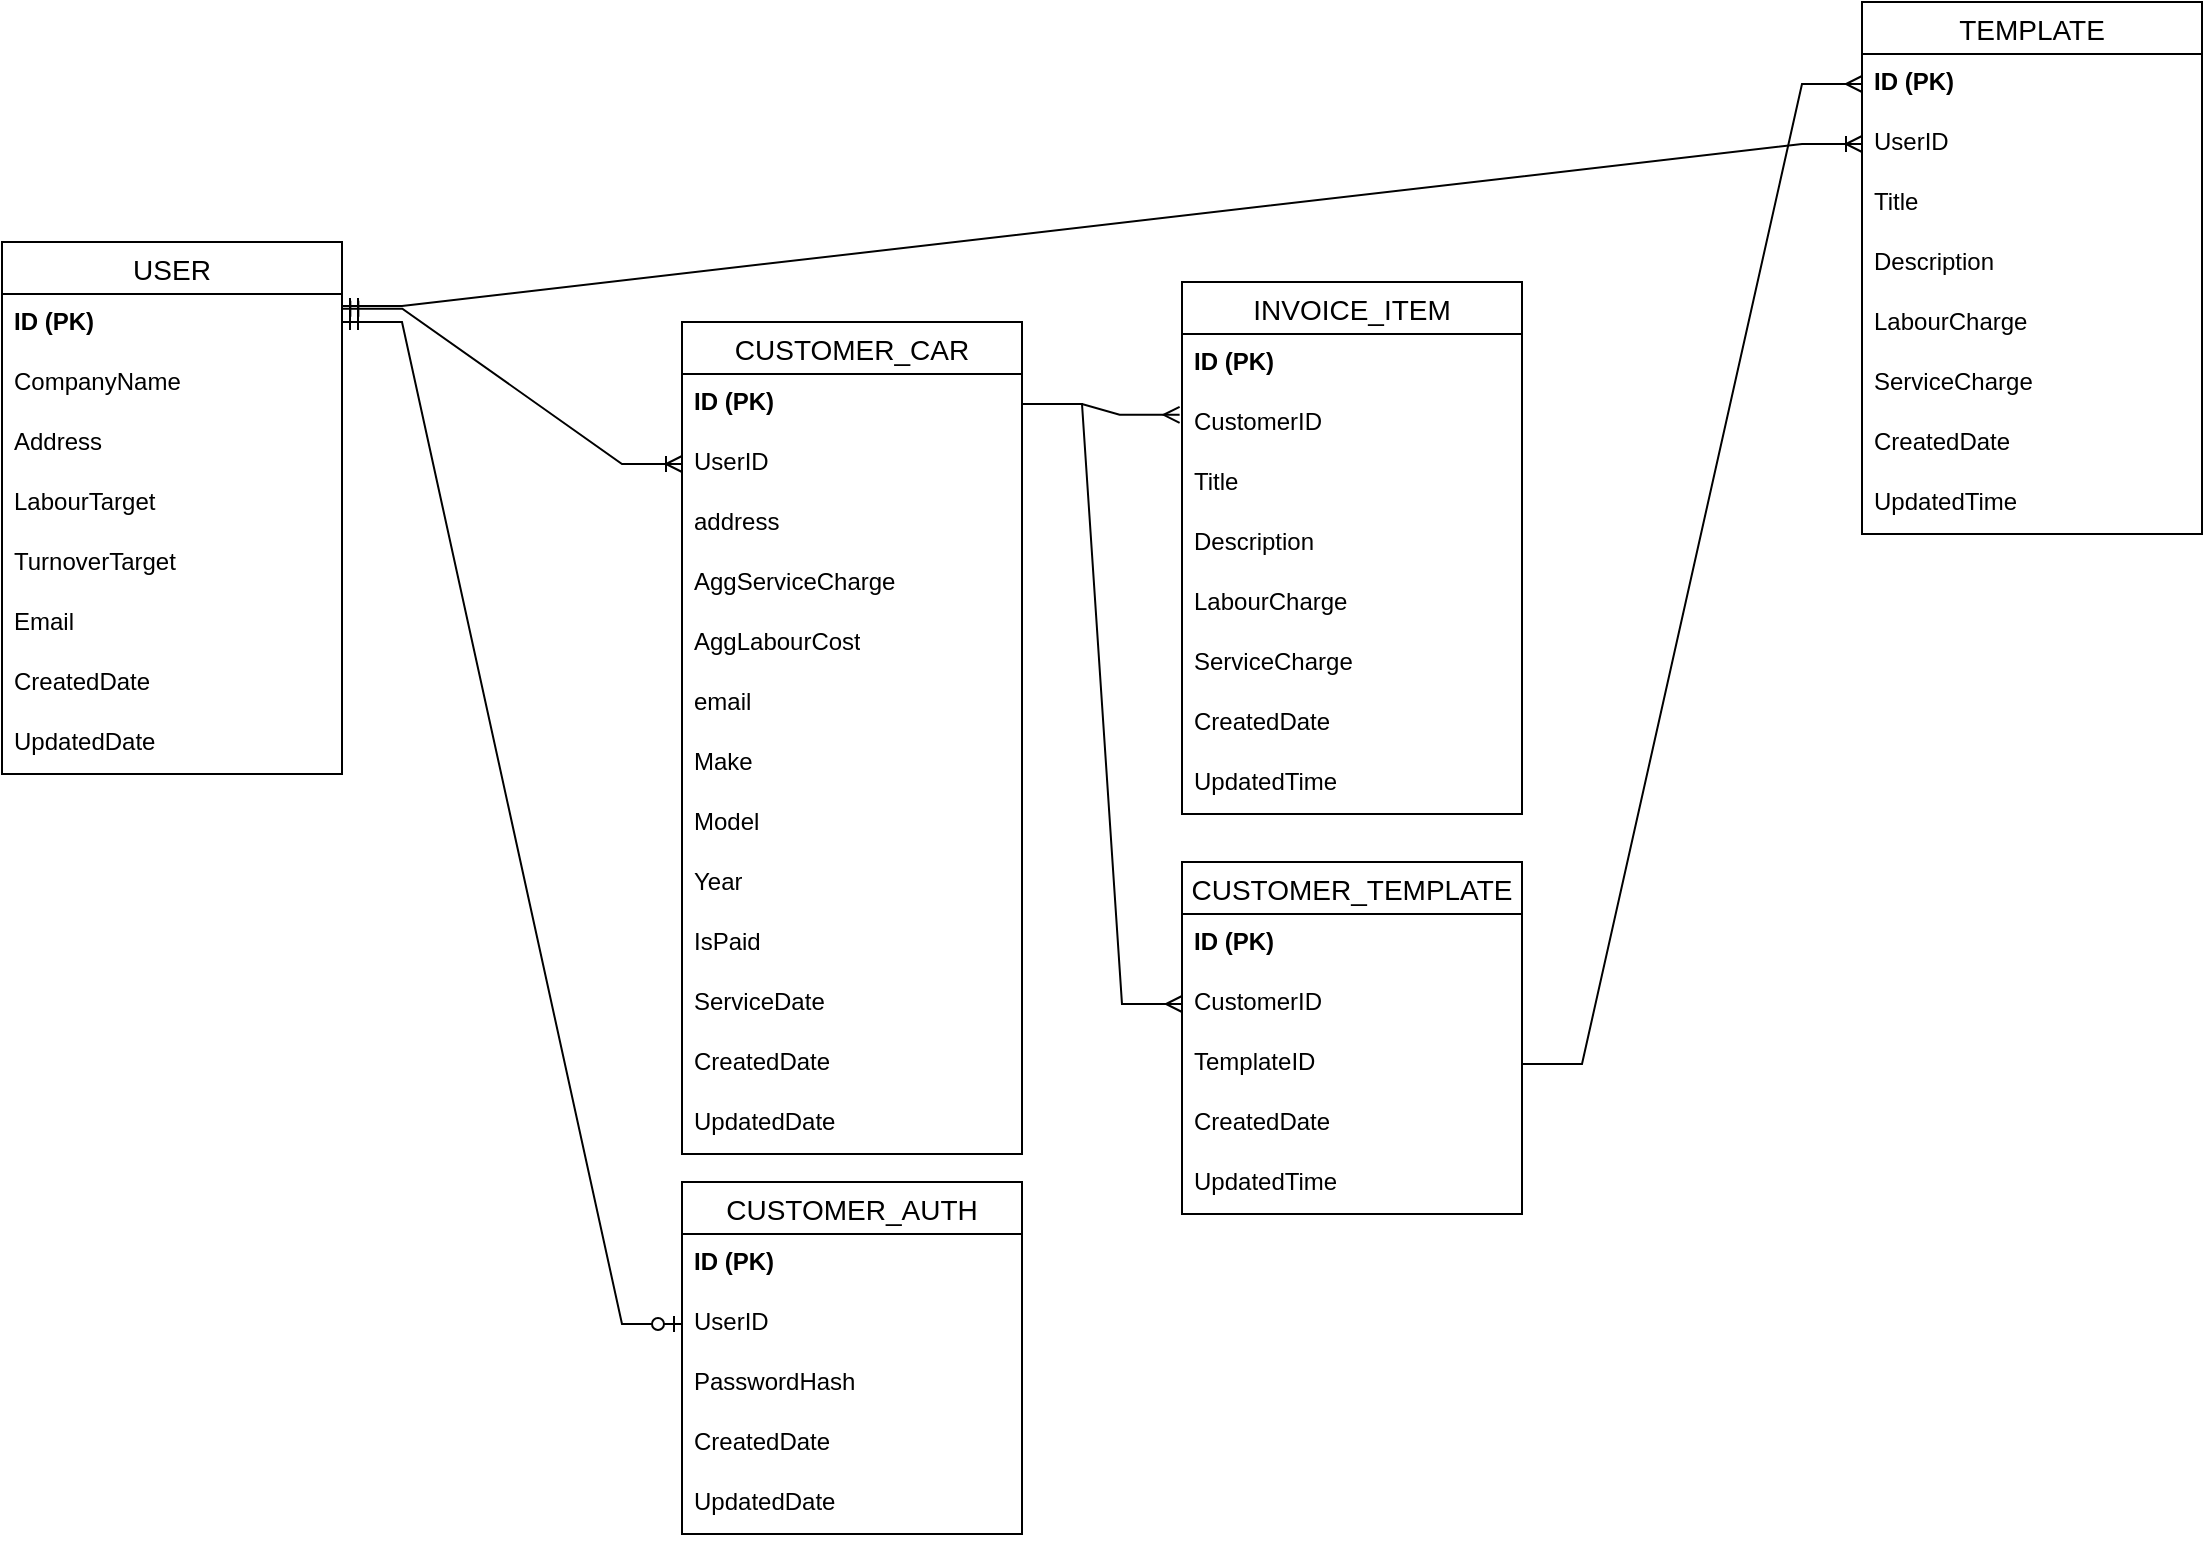 <mxfile version="24.0.7" type="device">
  <diagram name="Page-1" id="uE0NwrkQISUYqbhKHIL9">
    <mxGraphModel dx="1137" dy="859" grid="1" gridSize="10" guides="1" tooltips="1" connect="1" arrows="1" fold="1" page="1" pageScale="1" pageWidth="850" pageHeight="1100" math="0" shadow="0">
      <root>
        <mxCell id="0" />
        <mxCell id="1" parent="0" />
        <mxCell id="33nysOxGAfEdaKVSdSYN-1" value="USER" style="swimlane;fontStyle=0;childLayout=stackLayout;horizontal=1;startSize=26;horizontalStack=0;resizeParent=1;resizeParentMax=0;resizeLast=0;collapsible=1;marginBottom=0;align=center;fontSize=14;" parent="1" vertex="1">
          <mxGeometry x="50" y="240" width="170" height="266" as="geometry" />
        </mxCell>
        <mxCell id="33nysOxGAfEdaKVSdSYN-2" value="&lt;b&gt;ID (PK)&lt;/b&gt;" style="text;strokeColor=none;fillColor=none;spacingLeft=4;spacingRight=4;overflow=hidden;rotatable=0;points=[[0,0.5],[1,0.5]];portConstraint=eastwest;fontSize=12;whiteSpace=wrap;html=1;" parent="33nysOxGAfEdaKVSdSYN-1" vertex="1">
          <mxGeometry y="26" width="170" height="30" as="geometry" />
        </mxCell>
        <mxCell id="33nysOxGAfEdaKVSdSYN-5" value="CompanyName" style="text;strokeColor=none;fillColor=none;spacingLeft=4;spacingRight=4;overflow=hidden;rotatable=0;points=[[0,0.5],[1,0.5]];portConstraint=eastwest;fontSize=12;whiteSpace=wrap;html=1;" parent="33nysOxGAfEdaKVSdSYN-1" vertex="1">
          <mxGeometry y="56" width="170" height="30" as="geometry" />
        </mxCell>
        <mxCell id="33nysOxGAfEdaKVSdSYN-3" value="Address" style="text;strokeColor=none;fillColor=none;spacingLeft=4;spacingRight=4;overflow=hidden;rotatable=0;points=[[0,0.5],[1,0.5]];portConstraint=eastwest;fontSize=12;whiteSpace=wrap;html=1;" parent="33nysOxGAfEdaKVSdSYN-1" vertex="1">
          <mxGeometry y="86" width="170" height="30" as="geometry" />
        </mxCell>
        <mxCell id="33nysOxGAfEdaKVSdSYN-4" value="LabourTarget" style="text;strokeColor=none;fillColor=none;spacingLeft=4;spacingRight=4;overflow=hidden;rotatable=0;points=[[0,0.5],[1,0.5]];portConstraint=eastwest;fontSize=12;whiteSpace=wrap;html=1;" parent="33nysOxGAfEdaKVSdSYN-1" vertex="1">
          <mxGeometry y="116" width="170" height="30" as="geometry" />
        </mxCell>
        <mxCell id="33nysOxGAfEdaKVSdSYN-6" value="TurnoverTarget&lt;div&gt;&lt;br&gt;&lt;/div&gt;" style="text;strokeColor=none;fillColor=none;spacingLeft=4;spacingRight=4;overflow=hidden;rotatable=0;points=[[0,0.5],[1,0.5]];portConstraint=eastwest;fontSize=12;whiteSpace=wrap;html=1;" parent="33nysOxGAfEdaKVSdSYN-1" vertex="1">
          <mxGeometry y="146" width="170" height="30" as="geometry" />
        </mxCell>
        <mxCell id="33nysOxGAfEdaKVSdSYN-7" value="Email" style="text;strokeColor=none;fillColor=none;spacingLeft=4;spacingRight=4;overflow=hidden;rotatable=0;points=[[0,0.5],[1,0.5]];portConstraint=eastwest;fontSize=12;whiteSpace=wrap;html=1;" parent="33nysOxGAfEdaKVSdSYN-1" vertex="1">
          <mxGeometry y="176" width="170" height="30" as="geometry" />
        </mxCell>
        <mxCell id="33nysOxGAfEdaKVSdSYN-29" value="CreatedDate" style="text;strokeColor=none;fillColor=none;spacingLeft=4;spacingRight=4;overflow=hidden;rotatable=0;points=[[0,0.5],[1,0.5]];portConstraint=eastwest;fontSize=12;whiteSpace=wrap;html=1;" parent="33nysOxGAfEdaKVSdSYN-1" vertex="1">
          <mxGeometry y="206" width="170" height="30" as="geometry" />
        </mxCell>
        <mxCell id="33nysOxGAfEdaKVSdSYN-30" value="UpdatedDate" style="text;strokeColor=none;fillColor=none;spacingLeft=4;spacingRight=4;overflow=hidden;rotatable=0;points=[[0,0.5],[1,0.5]];portConstraint=eastwest;fontSize=12;whiteSpace=wrap;html=1;" parent="33nysOxGAfEdaKVSdSYN-1" vertex="1">
          <mxGeometry y="236" width="170" height="30" as="geometry" />
        </mxCell>
        <mxCell id="33nysOxGAfEdaKVSdSYN-8" value="CUSTOMER_CAR" style="swimlane;fontStyle=0;childLayout=stackLayout;horizontal=1;startSize=26;horizontalStack=0;resizeParent=1;resizeParentMax=0;resizeLast=0;collapsible=1;marginBottom=0;align=center;fontSize=14;" parent="1" vertex="1">
          <mxGeometry x="390" y="280" width="170" height="416" as="geometry" />
        </mxCell>
        <mxCell id="33nysOxGAfEdaKVSdSYN-9" value="&lt;b&gt;ID (PK)&lt;/b&gt;" style="text;strokeColor=none;fillColor=none;spacingLeft=4;spacingRight=4;overflow=hidden;rotatable=0;points=[[0,0.5],[1,0.5]];portConstraint=eastwest;fontSize=12;whiteSpace=wrap;html=1;" parent="33nysOxGAfEdaKVSdSYN-8" vertex="1">
          <mxGeometry y="26" width="170" height="30" as="geometry" />
        </mxCell>
        <mxCell id="33nysOxGAfEdaKVSdSYN-10" value="UserID" style="text;strokeColor=none;fillColor=none;spacingLeft=4;spacingRight=4;overflow=hidden;rotatable=0;points=[[0,0.5],[1,0.5]];portConstraint=eastwest;fontSize=12;whiteSpace=wrap;html=1;" parent="33nysOxGAfEdaKVSdSYN-8" vertex="1">
          <mxGeometry y="56" width="170" height="30" as="geometry" />
        </mxCell>
        <mxCell id="33nysOxGAfEdaKVSdSYN-11" value="address" style="text;strokeColor=none;fillColor=none;spacingLeft=4;spacingRight=4;overflow=hidden;rotatable=0;points=[[0,0.5],[1,0.5]];portConstraint=eastwest;fontSize=12;whiteSpace=wrap;html=1;" parent="33nysOxGAfEdaKVSdSYN-8" vertex="1">
          <mxGeometry y="86" width="170" height="30" as="geometry" />
        </mxCell>
        <mxCell id="33nysOxGAfEdaKVSdSYN-12" value="AggServiceCharge" style="text;strokeColor=none;fillColor=none;spacingLeft=4;spacingRight=4;overflow=hidden;rotatable=0;points=[[0,0.5],[1,0.5]];portConstraint=eastwest;fontSize=12;whiteSpace=wrap;html=1;" parent="33nysOxGAfEdaKVSdSYN-8" vertex="1">
          <mxGeometry y="116" width="170" height="30" as="geometry" />
        </mxCell>
        <mxCell id="33nysOxGAfEdaKVSdSYN-13" value="AggLabourCost" style="text;strokeColor=none;fillColor=none;spacingLeft=4;spacingRight=4;overflow=hidden;rotatable=0;points=[[0,0.5],[1,0.5]];portConstraint=eastwest;fontSize=12;whiteSpace=wrap;html=1;" parent="33nysOxGAfEdaKVSdSYN-8" vertex="1">
          <mxGeometry y="146" width="170" height="30" as="geometry" />
        </mxCell>
        <mxCell id="33nysOxGAfEdaKVSdSYN-14" value="email" style="text;strokeColor=none;fillColor=none;spacingLeft=4;spacingRight=4;overflow=hidden;rotatable=0;points=[[0,0.5],[1,0.5]];portConstraint=eastwest;fontSize=12;whiteSpace=wrap;html=1;" parent="33nysOxGAfEdaKVSdSYN-8" vertex="1">
          <mxGeometry y="176" width="170" height="30" as="geometry" />
        </mxCell>
        <mxCell id="33nysOxGAfEdaKVSdSYN-62" value="Make" style="text;strokeColor=none;fillColor=none;spacingLeft=4;spacingRight=4;overflow=hidden;rotatable=0;points=[[0,0.5],[1,0.5]];portConstraint=eastwest;fontSize=12;whiteSpace=wrap;html=1;" parent="33nysOxGAfEdaKVSdSYN-8" vertex="1">
          <mxGeometry y="206" width="170" height="30" as="geometry" />
        </mxCell>
        <mxCell id="33nysOxGAfEdaKVSdSYN-63" value="Model" style="text;strokeColor=none;fillColor=none;spacingLeft=4;spacingRight=4;overflow=hidden;rotatable=0;points=[[0,0.5],[1,0.5]];portConstraint=eastwest;fontSize=12;whiteSpace=wrap;html=1;" parent="33nysOxGAfEdaKVSdSYN-8" vertex="1">
          <mxGeometry y="236" width="170" height="30" as="geometry" />
        </mxCell>
        <mxCell id="33nysOxGAfEdaKVSdSYN-64" value="Year" style="text;strokeColor=none;fillColor=none;spacingLeft=4;spacingRight=4;overflow=hidden;rotatable=0;points=[[0,0.5],[1,0.5]];portConstraint=eastwest;fontSize=12;whiteSpace=wrap;html=1;" parent="33nysOxGAfEdaKVSdSYN-8" vertex="1">
          <mxGeometry y="266" width="170" height="30" as="geometry" />
        </mxCell>
        <mxCell id="33nysOxGAfEdaKVSdSYN-65" value="IsPaid" style="text;strokeColor=none;fillColor=none;spacingLeft=4;spacingRight=4;overflow=hidden;rotatable=0;points=[[0,0.5],[1,0.5]];portConstraint=eastwest;fontSize=12;whiteSpace=wrap;html=1;" parent="33nysOxGAfEdaKVSdSYN-8" vertex="1">
          <mxGeometry y="296" width="170" height="30" as="geometry" />
        </mxCell>
        <mxCell id="33nysOxGAfEdaKVSdSYN-31" value="ServiceDate" style="text;strokeColor=none;fillColor=none;spacingLeft=4;spacingRight=4;overflow=hidden;rotatable=0;points=[[0,0.5],[1,0.5]];portConstraint=eastwest;fontSize=12;whiteSpace=wrap;html=1;" parent="33nysOxGAfEdaKVSdSYN-8" vertex="1">
          <mxGeometry y="326" width="170" height="30" as="geometry" />
        </mxCell>
        <mxCell id="33nysOxGAfEdaKVSdSYN-32" value="CreatedDate" style="text;strokeColor=none;fillColor=none;spacingLeft=4;spacingRight=4;overflow=hidden;rotatable=0;points=[[0,0.5],[1,0.5]];portConstraint=eastwest;fontSize=12;whiteSpace=wrap;html=1;" parent="33nysOxGAfEdaKVSdSYN-8" vertex="1">
          <mxGeometry y="356" width="170" height="30" as="geometry" />
        </mxCell>
        <mxCell id="33nysOxGAfEdaKVSdSYN-33" value="UpdatedDate" style="text;strokeColor=none;fillColor=none;spacingLeft=4;spacingRight=4;overflow=hidden;rotatable=0;points=[[0,0.5],[1,0.5]];portConstraint=eastwest;fontSize=12;whiteSpace=wrap;html=1;" parent="33nysOxGAfEdaKVSdSYN-8" vertex="1">
          <mxGeometry y="386" width="170" height="30" as="geometry" />
        </mxCell>
        <mxCell id="33nysOxGAfEdaKVSdSYN-15" value="INVOICE_ITEM" style="swimlane;fontStyle=0;childLayout=stackLayout;horizontal=1;startSize=26;horizontalStack=0;resizeParent=1;resizeParentMax=0;resizeLast=0;collapsible=1;marginBottom=0;align=center;fontSize=14;" parent="1" vertex="1">
          <mxGeometry x="640" y="260" width="170" height="266" as="geometry" />
        </mxCell>
        <mxCell id="33nysOxGAfEdaKVSdSYN-16" value="&lt;b&gt;ID (PK)&lt;/b&gt;" style="text;strokeColor=none;fillColor=none;spacingLeft=4;spacingRight=4;overflow=hidden;rotatable=0;points=[[0,0.5],[1,0.5]];portConstraint=eastwest;fontSize=12;whiteSpace=wrap;html=1;" parent="33nysOxGAfEdaKVSdSYN-15" vertex="1">
          <mxGeometry y="26" width="170" height="30" as="geometry" />
        </mxCell>
        <mxCell id="33nysOxGAfEdaKVSdSYN-17" value="CustomerID" style="text;strokeColor=none;fillColor=none;spacingLeft=4;spacingRight=4;overflow=hidden;rotatable=0;points=[[0,0.5],[1,0.5]];portConstraint=eastwest;fontSize=12;whiteSpace=wrap;html=1;" parent="33nysOxGAfEdaKVSdSYN-15" vertex="1">
          <mxGeometry y="56" width="170" height="30" as="geometry" />
        </mxCell>
        <mxCell id="33nysOxGAfEdaKVSdSYN-18" value="Title" style="text;strokeColor=none;fillColor=none;spacingLeft=4;spacingRight=4;overflow=hidden;rotatable=0;points=[[0,0.5],[1,0.5]];portConstraint=eastwest;fontSize=12;whiteSpace=wrap;html=1;" parent="33nysOxGAfEdaKVSdSYN-15" vertex="1">
          <mxGeometry y="86" width="170" height="30" as="geometry" />
        </mxCell>
        <mxCell id="33nysOxGAfEdaKVSdSYN-19" value="Description" style="text;strokeColor=none;fillColor=none;spacingLeft=4;spacingRight=4;overflow=hidden;rotatable=0;points=[[0,0.5],[1,0.5]];portConstraint=eastwest;fontSize=12;whiteSpace=wrap;html=1;" parent="33nysOxGAfEdaKVSdSYN-15" vertex="1">
          <mxGeometry y="116" width="170" height="30" as="geometry" />
        </mxCell>
        <mxCell id="33nysOxGAfEdaKVSdSYN-38" value="LabourCharge" style="text;strokeColor=none;fillColor=none;spacingLeft=4;spacingRight=4;overflow=hidden;rotatable=0;points=[[0,0.5],[1,0.5]];portConstraint=eastwest;fontSize=12;whiteSpace=wrap;html=1;" parent="33nysOxGAfEdaKVSdSYN-15" vertex="1">
          <mxGeometry y="146" width="170" height="30" as="geometry" />
        </mxCell>
        <mxCell id="33nysOxGAfEdaKVSdSYN-39" value="ServiceCharge" style="text;strokeColor=none;fillColor=none;spacingLeft=4;spacingRight=4;overflow=hidden;rotatable=0;points=[[0,0.5],[1,0.5]];portConstraint=eastwest;fontSize=12;whiteSpace=wrap;html=1;" parent="33nysOxGAfEdaKVSdSYN-15" vertex="1">
          <mxGeometry y="176" width="170" height="30" as="geometry" />
        </mxCell>
        <mxCell id="33nysOxGAfEdaKVSdSYN-20" value="CreatedDate" style="text;strokeColor=none;fillColor=none;spacingLeft=4;spacingRight=4;overflow=hidden;rotatable=0;points=[[0,0.5],[1,0.5]];portConstraint=eastwest;fontSize=12;whiteSpace=wrap;html=1;" parent="33nysOxGAfEdaKVSdSYN-15" vertex="1">
          <mxGeometry y="206" width="170" height="30" as="geometry" />
        </mxCell>
        <mxCell id="33nysOxGAfEdaKVSdSYN-21" value="UpdatedTime" style="text;strokeColor=none;fillColor=none;spacingLeft=4;spacingRight=4;overflow=hidden;rotatable=0;points=[[0,0.5],[1,0.5]];portConstraint=eastwest;fontSize=12;whiteSpace=wrap;html=1;" parent="33nysOxGAfEdaKVSdSYN-15" vertex="1">
          <mxGeometry y="236" width="170" height="30" as="geometry" />
        </mxCell>
        <mxCell id="33nysOxGAfEdaKVSdSYN-22" value="CUSTOMER_AUTH" style="swimlane;fontStyle=0;childLayout=stackLayout;horizontal=1;startSize=26;horizontalStack=0;resizeParent=1;resizeParentMax=0;resizeLast=0;collapsible=1;marginBottom=0;align=center;fontSize=14;" parent="1" vertex="1">
          <mxGeometry x="390" y="710" width="170" height="176" as="geometry" />
        </mxCell>
        <mxCell id="33nysOxGAfEdaKVSdSYN-23" value="&lt;b&gt;ID (PK)&lt;/b&gt;" style="text;strokeColor=none;fillColor=none;spacingLeft=4;spacingRight=4;overflow=hidden;rotatable=0;points=[[0,0.5],[1,0.5]];portConstraint=eastwest;fontSize=12;whiteSpace=wrap;html=1;" parent="33nysOxGAfEdaKVSdSYN-22" vertex="1">
          <mxGeometry y="26" width="170" height="30" as="geometry" />
        </mxCell>
        <mxCell id="33nysOxGAfEdaKVSdSYN-24" value="UserID" style="text;strokeColor=none;fillColor=none;spacingLeft=4;spacingRight=4;overflow=hidden;rotatable=0;points=[[0,0.5],[1,0.5]];portConstraint=eastwest;fontSize=12;whiteSpace=wrap;html=1;" parent="33nysOxGAfEdaKVSdSYN-22" vertex="1">
          <mxGeometry y="56" width="170" height="30" as="geometry" />
        </mxCell>
        <mxCell id="33nysOxGAfEdaKVSdSYN-25" value="PasswordHash" style="text;strokeColor=none;fillColor=none;spacingLeft=4;spacingRight=4;overflow=hidden;rotatable=0;points=[[0,0.5],[1,0.5]];portConstraint=eastwest;fontSize=12;whiteSpace=wrap;html=1;" parent="33nysOxGAfEdaKVSdSYN-22" vertex="1">
          <mxGeometry y="86" width="170" height="30" as="geometry" />
        </mxCell>
        <mxCell id="33nysOxGAfEdaKVSdSYN-27" value="CreatedDate" style="text;strokeColor=none;fillColor=none;spacingLeft=4;spacingRight=4;overflow=hidden;rotatable=0;points=[[0,0.5],[1,0.5]];portConstraint=eastwest;fontSize=12;whiteSpace=wrap;html=1;" parent="33nysOxGAfEdaKVSdSYN-22" vertex="1">
          <mxGeometry y="116" width="170" height="30" as="geometry" />
        </mxCell>
        <mxCell id="33nysOxGAfEdaKVSdSYN-28" value="UpdatedDate" style="text;strokeColor=none;fillColor=none;spacingLeft=4;spacingRight=4;overflow=hidden;rotatable=0;points=[[0,0.5],[1,0.5]];portConstraint=eastwest;fontSize=12;whiteSpace=wrap;html=1;" parent="33nysOxGAfEdaKVSdSYN-22" vertex="1">
          <mxGeometry y="146" width="170" height="30" as="geometry" />
        </mxCell>
        <mxCell id="33nysOxGAfEdaKVSdSYN-35" value="" style="edgeStyle=entityRelationEdgeStyle;fontSize=12;html=1;endArrow=ERoneToMany;startArrow=ERmandOne;rounded=0;entryX=0;entryY=0.5;entryDx=0;entryDy=0;exitX=1.001;exitY=0.244;exitDx=0;exitDy=0;exitPerimeter=0;" parent="1" source="33nysOxGAfEdaKVSdSYN-2" target="33nysOxGAfEdaKVSdSYN-10" edge="1">
          <mxGeometry width="100" height="100" relative="1" as="geometry">
            <mxPoint x="230" y="550" as="sourcePoint" />
            <mxPoint x="330" y="450" as="targetPoint" />
          </mxGeometry>
        </mxCell>
        <mxCell id="33nysOxGAfEdaKVSdSYN-37" value="" style="edgeStyle=entityRelationEdgeStyle;fontSize=12;html=1;endArrow=ERzeroToOne;startArrow=ERmandOne;rounded=0;entryX=0;entryY=0.5;entryDx=0;entryDy=0;" parent="1" target="33nysOxGAfEdaKVSdSYN-24" edge="1">
          <mxGeometry width="100" height="100" relative="1" as="geometry">
            <mxPoint x="220" y="280" as="sourcePoint" />
            <mxPoint x="420" y="420" as="targetPoint" />
          </mxGeometry>
        </mxCell>
        <mxCell id="33nysOxGAfEdaKVSdSYN-40" value="" style="edgeStyle=entityRelationEdgeStyle;fontSize=12;html=1;endArrow=ERmany;rounded=0;exitX=1;exitY=0.5;exitDx=0;exitDy=0;entryX=-0.007;entryY=0.347;entryDx=0;entryDy=0;entryPerimeter=0;" parent="1" source="33nysOxGAfEdaKVSdSYN-9" target="33nysOxGAfEdaKVSdSYN-17" edge="1">
          <mxGeometry width="100" height="100" relative="1" as="geometry">
            <mxPoint x="700" y="350" as="sourcePoint" />
            <mxPoint x="800" y="250" as="targetPoint" />
          </mxGeometry>
        </mxCell>
        <mxCell id="33nysOxGAfEdaKVSdSYN-41" value="CUSTOMER_TEMPLATE" style="swimlane;fontStyle=0;childLayout=stackLayout;horizontal=1;startSize=26;horizontalStack=0;resizeParent=1;resizeParentMax=0;resizeLast=0;collapsible=1;marginBottom=0;align=center;fontSize=14;" parent="1" vertex="1">
          <mxGeometry x="640" y="550" width="170" height="176" as="geometry" />
        </mxCell>
        <mxCell id="33nysOxGAfEdaKVSdSYN-42" value="&lt;b&gt;ID (PK)&lt;/b&gt;" style="text;strokeColor=none;fillColor=none;spacingLeft=4;spacingRight=4;overflow=hidden;rotatable=0;points=[[0,0.5],[1,0.5]];portConstraint=eastwest;fontSize=12;whiteSpace=wrap;html=1;" parent="33nysOxGAfEdaKVSdSYN-41" vertex="1">
          <mxGeometry y="26" width="170" height="30" as="geometry" />
        </mxCell>
        <mxCell id="33nysOxGAfEdaKVSdSYN-43" value="CustomerID" style="text;strokeColor=none;fillColor=none;spacingLeft=4;spacingRight=4;overflow=hidden;rotatable=0;points=[[0,0.5],[1,0.5]];portConstraint=eastwest;fontSize=12;whiteSpace=wrap;html=1;" parent="33nysOxGAfEdaKVSdSYN-41" vertex="1">
          <mxGeometry y="56" width="170" height="30" as="geometry" />
        </mxCell>
        <mxCell id="33nysOxGAfEdaKVSdSYN-44" value="TemplateID" style="text;strokeColor=none;fillColor=none;spacingLeft=4;spacingRight=4;overflow=hidden;rotatable=0;points=[[0,0.5],[1,0.5]];portConstraint=eastwest;fontSize=12;whiteSpace=wrap;html=1;" parent="33nysOxGAfEdaKVSdSYN-41" vertex="1">
          <mxGeometry y="86" width="170" height="30" as="geometry" />
        </mxCell>
        <mxCell id="33nysOxGAfEdaKVSdSYN-48" value="CreatedDate" style="text;strokeColor=none;fillColor=none;spacingLeft=4;spacingRight=4;overflow=hidden;rotatable=0;points=[[0,0.5],[1,0.5]];portConstraint=eastwest;fontSize=12;whiteSpace=wrap;html=1;" parent="33nysOxGAfEdaKVSdSYN-41" vertex="1">
          <mxGeometry y="116" width="170" height="30" as="geometry" />
        </mxCell>
        <mxCell id="33nysOxGAfEdaKVSdSYN-49" value="UpdatedTime" style="text;strokeColor=none;fillColor=none;spacingLeft=4;spacingRight=4;overflow=hidden;rotatable=0;points=[[0,0.5],[1,0.5]];portConstraint=eastwest;fontSize=12;whiteSpace=wrap;html=1;" parent="33nysOxGAfEdaKVSdSYN-41" vertex="1">
          <mxGeometry y="146" width="170" height="30" as="geometry" />
        </mxCell>
        <mxCell id="33nysOxGAfEdaKVSdSYN-50" value="" style="edgeStyle=entityRelationEdgeStyle;fontSize=12;html=1;endArrow=ERmany;rounded=0;exitX=1;exitY=0.5;exitDx=0;exitDy=0;entryX=0;entryY=0.5;entryDx=0;entryDy=0;" parent="1" source="33nysOxGAfEdaKVSdSYN-9" target="33nysOxGAfEdaKVSdSYN-43" edge="1">
          <mxGeometry width="100" height="100" relative="1" as="geometry">
            <mxPoint x="530" y="131" as="sourcePoint" />
            <mxPoint x="669" y="196" as="targetPoint" />
          </mxGeometry>
        </mxCell>
        <mxCell id="33nysOxGAfEdaKVSdSYN-51" value="TEMPLATE" style="swimlane;fontStyle=0;childLayout=stackLayout;horizontal=1;startSize=26;horizontalStack=0;resizeParent=1;resizeParentMax=0;resizeLast=0;collapsible=1;marginBottom=0;align=center;fontSize=14;" parent="1" vertex="1">
          <mxGeometry x="980" y="120" width="170" height="266" as="geometry" />
        </mxCell>
        <mxCell id="33nysOxGAfEdaKVSdSYN-52" value="&lt;b&gt;ID (PK)&lt;/b&gt;" style="text;strokeColor=none;fillColor=none;spacingLeft=4;spacingRight=4;overflow=hidden;rotatable=0;points=[[0,0.5],[1,0.5]];portConstraint=eastwest;fontSize=12;whiteSpace=wrap;html=1;" parent="33nysOxGAfEdaKVSdSYN-51" vertex="1">
          <mxGeometry y="26" width="170" height="30" as="geometry" />
        </mxCell>
        <mxCell id="33nysOxGAfEdaKVSdSYN-53" value="UserID" style="text;strokeColor=none;fillColor=none;spacingLeft=4;spacingRight=4;overflow=hidden;rotatable=0;points=[[0,0.5],[1,0.5]];portConstraint=eastwest;fontSize=12;whiteSpace=wrap;html=1;" parent="33nysOxGAfEdaKVSdSYN-51" vertex="1">
          <mxGeometry y="56" width="170" height="30" as="geometry" />
        </mxCell>
        <mxCell id="33nysOxGAfEdaKVSdSYN-54" value="Title" style="text;strokeColor=none;fillColor=none;spacingLeft=4;spacingRight=4;overflow=hidden;rotatable=0;points=[[0,0.5],[1,0.5]];portConstraint=eastwest;fontSize=12;whiteSpace=wrap;html=1;" parent="33nysOxGAfEdaKVSdSYN-51" vertex="1">
          <mxGeometry y="86" width="170" height="30" as="geometry" />
        </mxCell>
        <mxCell id="33nysOxGAfEdaKVSdSYN-55" value="Description" style="text;strokeColor=none;fillColor=none;spacingLeft=4;spacingRight=4;overflow=hidden;rotatable=0;points=[[0,0.5],[1,0.5]];portConstraint=eastwest;fontSize=12;whiteSpace=wrap;html=1;" parent="33nysOxGAfEdaKVSdSYN-51" vertex="1">
          <mxGeometry y="116" width="170" height="30" as="geometry" />
        </mxCell>
        <mxCell id="33nysOxGAfEdaKVSdSYN-56" value="LabourCharge" style="text;strokeColor=none;fillColor=none;spacingLeft=4;spacingRight=4;overflow=hidden;rotatable=0;points=[[0,0.5],[1,0.5]];portConstraint=eastwest;fontSize=12;whiteSpace=wrap;html=1;" parent="33nysOxGAfEdaKVSdSYN-51" vertex="1">
          <mxGeometry y="146" width="170" height="30" as="geometry" />
        </mxCell>
        <mxCell id="33nysOxGAfEdaKVSdSYN-57" value="ServiceCharge" style="text;strokeColor=none;fillColor=none;spacingLeft=4;spacingRight=4;overflow=hidden;rotatable=0;points=[[0,0.5],[1,0.5]];portConstraint=eastwest;fontSize=12;whiteSpace=wrap;html=1;" parent="33nysOxGAfEdaKVSdSYN-51" vertex="1">
          <mxGeometry y="176" width="170" height="30" as="geometry" />
        </mxCell>
        <mxCell id="33nysOxGAfEdaKVSdSYN-58" value="CreatedDate" style="text;strokeColor=none;fillColor=none;spacingLeft=4;spacingRight=4;overflow=hidden;rotatable=0;points=[[0,0.5],[1,0.5]];portConstraint=eastwest;fontSize=12;whiteSpace=wrap;html=1;" parent="33nysOxGAfEdaKVSdSYN-51" vertex="1">
          <mxGeometry y="206" width="170" height="30" as="geometry" />
        </mxCell>
        <mxCell id="33nysOxGAfEdaKVSdSYN-59" value="UpdatedTime" style="text;strokeColor=none;fillColor=none;spacingLeft=4;spacingRight=4;overflow=hidden;rotatable=0;points=[[0,0.5],[1,0.5]];portConstraint=eastwest;fontSize=12;whiteSpace=wrap;html=1;" parent="33nysOxGAfEdaKVSdSYN-51" vertex="1">
          <mxGeometry y="236" width="170" height="30" as="geometry" />
        </mxCell>
        <mxCell id="33nysOxGAfEdaKVSdSYN-60" value="" style="edgeStyle=entityRelationEdgeStyle;fontSize=12;html=1;endArrow=ERmany;rounded=0;exitX=1;exitY=0.5;exitDx=0;exitDy=0;entryX=0;entryY=0.5;entryDx=0;entryDy=0;" parent="1" source="33nysOxGAfEdaKVSdSYN-44" target="33nysOxGAfEdaKVSdSYN-52" edge="1">
          <mxGeometry width="100" height="100" relative="1" as="geometry">
            <mxPoint x="950" y="360" as="sourcePoint" />
            <mxPoint x="1090" y="700" as="targetPoint" />
          </mxGeometry>
        </mxCell>
        <mxCell id="zZg322CVyvsKxjxt6xRT-1" value="" style="edgeStyle=entityRelationEdgeStyle;fontSize=12;html=1;endArrow=ERoneToMany;startArrow=ERmandOne;rounded=0;entryX=0;entryY=0.5;entryDx=0;entryDy=0;exitX=1.001;exitY=0.244;exitDx=0;exitDy=0;exitPerimeter=0;" edge="1" parent="1" target="33nysOxGAfEdaKVSdSYN-53">
          <mxGeometry width="100" height="100" relative="1" as="geometry">
            <mxPoint x="220" y="272" as="sourcePoint" />
            <mxPoint x="350" y="150" as="targetPoint" />
          </mxGeometry>
        </mxCell>
      </root>
    </mxGraphModel>
  </diagram>
</mxfile>
